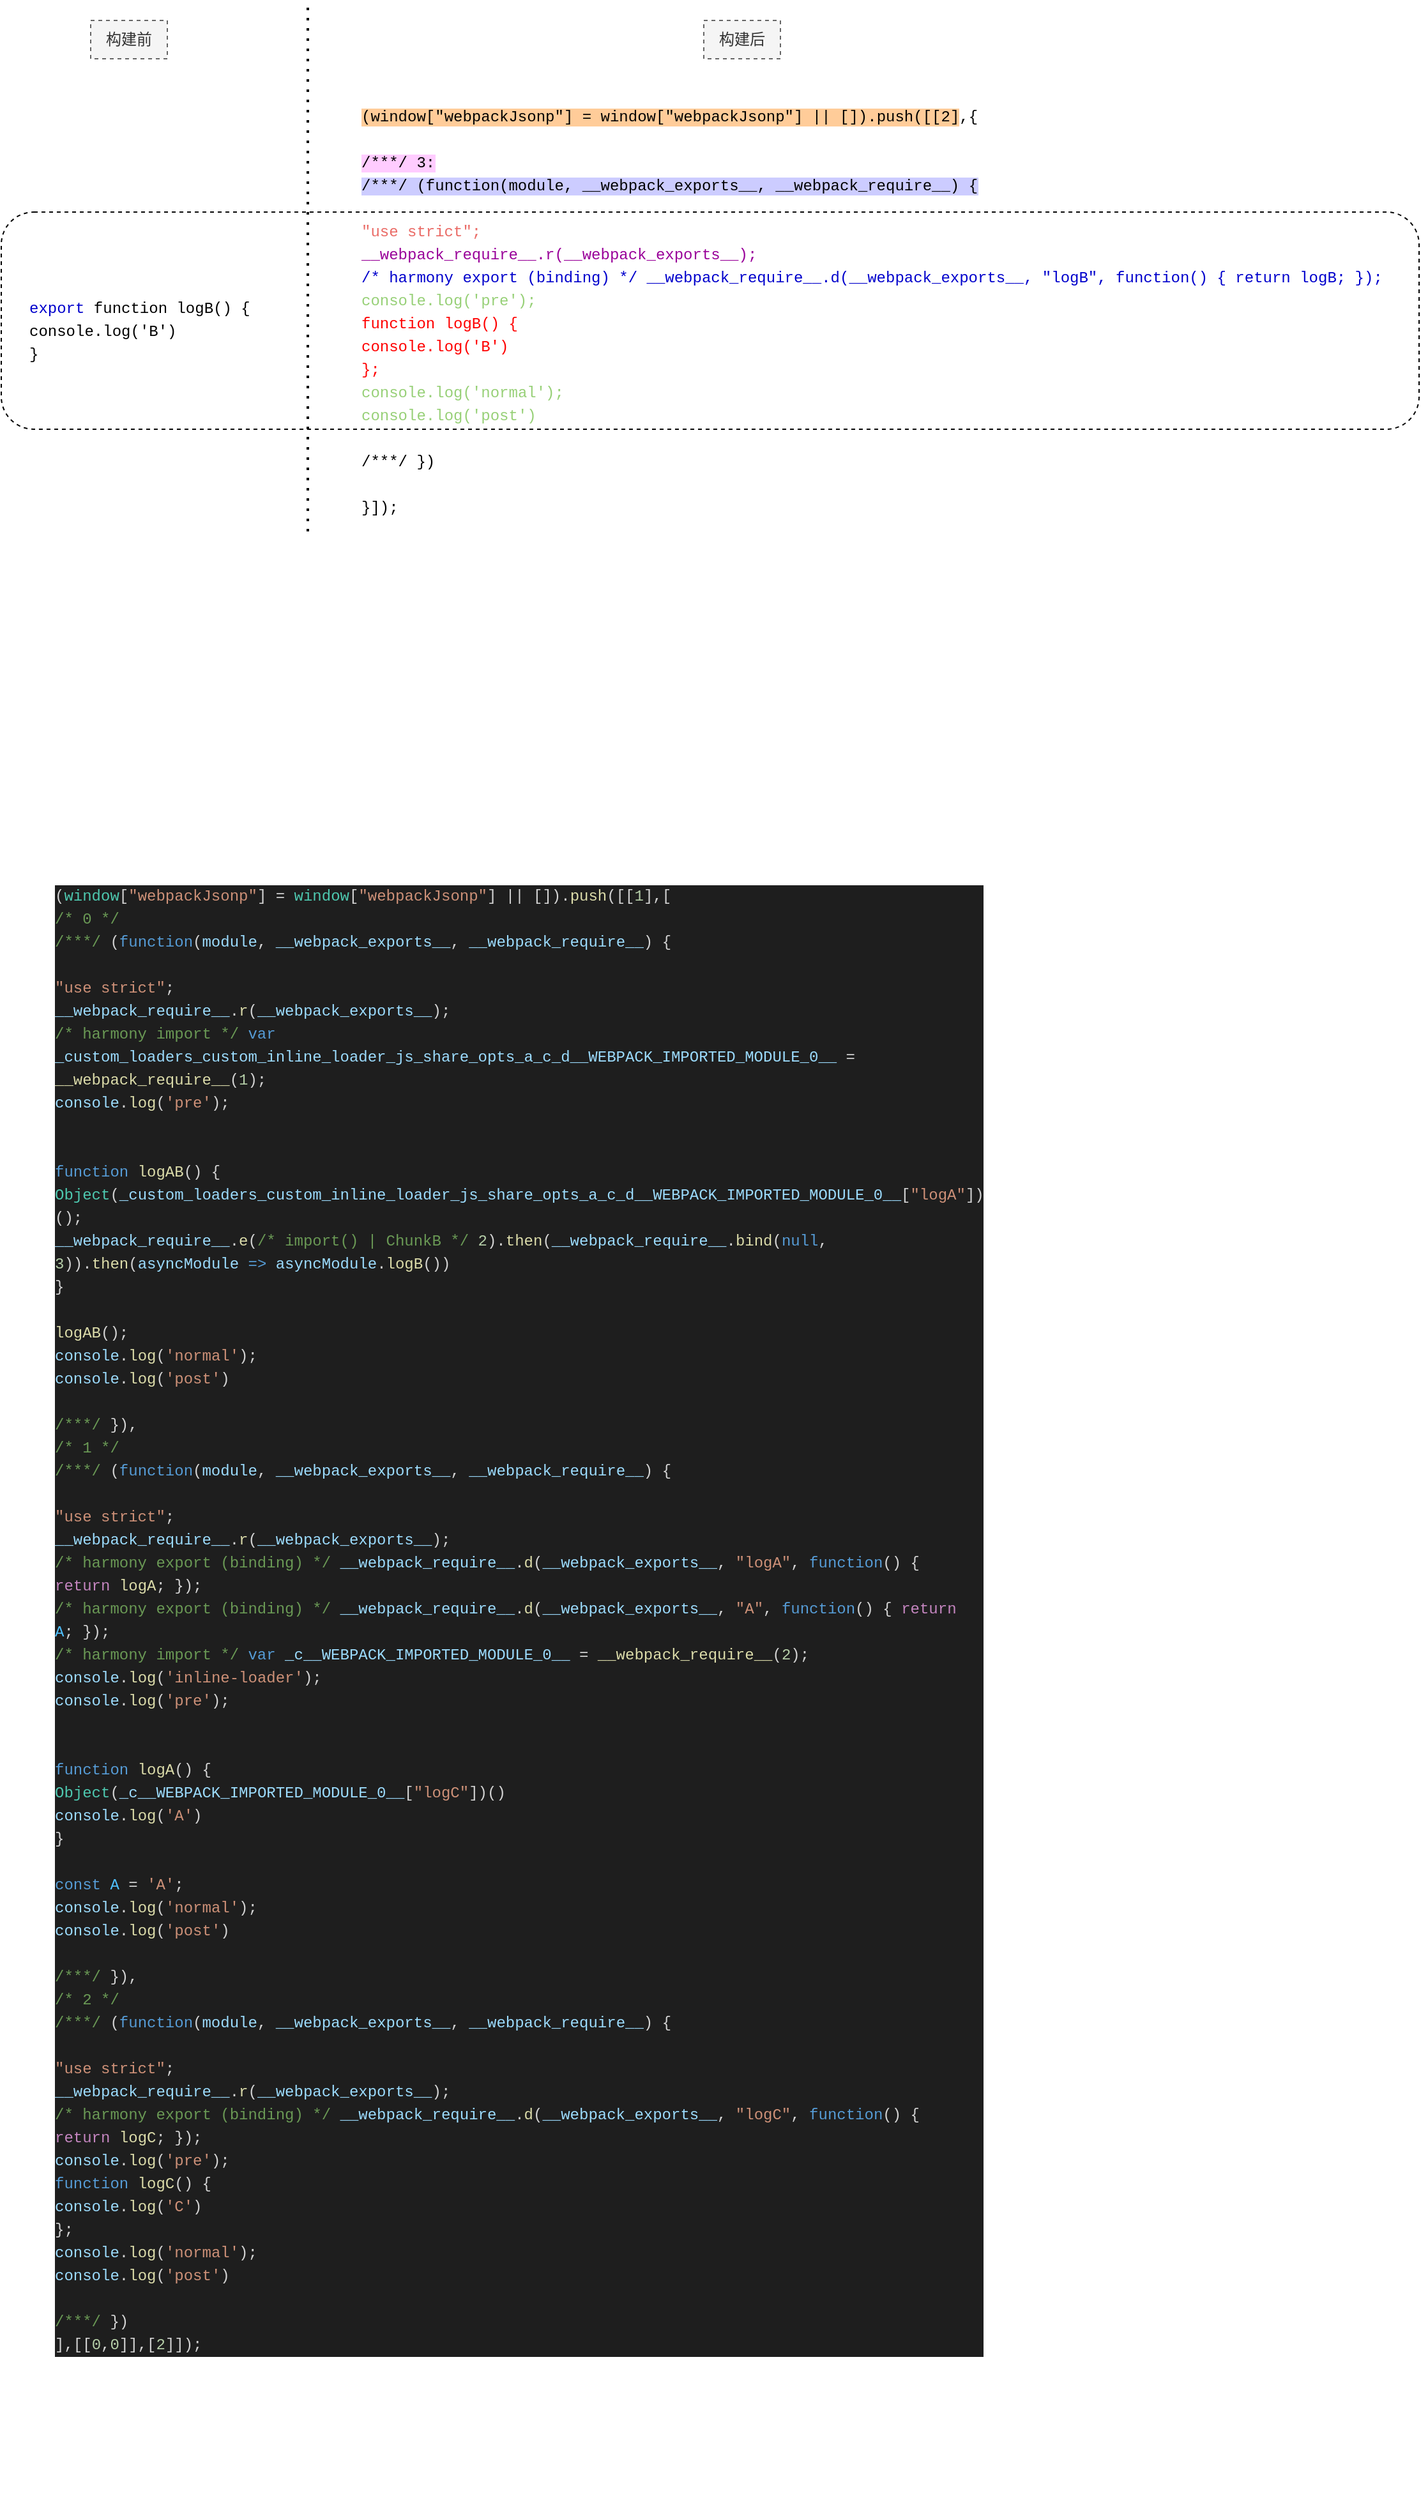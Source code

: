 <mxfile version="20.5.0" type="github">
  <diagram id="Z7U6dNUAeracx1Vo3lDR" name="第 1 页">
    <mxGraphModel dx="2061" dy="794" grid="1" gridSize="10" guides="1" tooltips="1" connect="1" arrows="1" fold="1" page="1" pageScale="1" pageWidth="827" pageHeight="1169" math="0" shadow="0">
      <root>
        <mxCell id="0" />
        <mxCell id="1" parent="0" />
        <mxCell id="Rz7z4DfCYfjOTLMaZP58-3" value="" style="rounded=1;whiteSpace=wrap;html=1;labelBackgroundColor=none;fontColor=default;dashed=1;" vertex="1" parent="1">
          <mxGeometry x="-240" y="260" width="1110" height="170" as="geometry" />
        </mxCell>
        <mxCell id="Rz7z4DfCYfjOTLMaZP58-1" value="&lt;div style=&quot;font-family: Menlo, Monaco, &amp;quot;Courier New&amp;quot;, monospace; font-weight: normal; font-size: 12px; line-height: 18px;&quot;&gt;&lt;div&gt;&lt;span style=&quot;background-color: rgb(255, 204, 153);&quot;&gt;&lt;span style=&quot;&quot;&gt;(&lt;/span&gt;&lt;span style=&quot;&quot;&gt;window&lt;/span&gt;&lt;span style=&quot;&quot;&gt;[&lt;/span&gt;&lt;span style=&quot;&quot;&gt;&quot;webpackJsonp&quot;&lt;/span&gt;&lt;span style=&quot;&quot;&gt;] = &lt;/span&gt;&lt;span style=&quot;&quot;&gt;window&lt;/span&gt;&lt;span style=&quot;&quot;&gt;[&lt;/span&gt;&lt;span style=&quot;&quot;&gt;&quot;webpackJsonp&quot;&lt;/span&gt;&lt;span style=&quot;&quot;&gt;] || []).&lt;/span&gt;&lt;span style=&quot;&quot;&gt;push&lt;/span&gt;&lt;span style=&quot;&quot;&gt;([[&lt;/span&gt;&lt;span style=&quot;&quot;&gt;2&lt;/span&gt;&lt;/span&gt;&lt;span style=&quot;background-color: rgb(255, 204, 153);&quot;&gt;]&lt;/span&gt;,{&lt;/div&gt;&lt;br&gt;&lt;div&gt;&lt;span style=&quot;background-color: rgb(255, 204, 255);&quot;&gt;&lt;span style=&quot;&quot;&gt;/***/&lt;/span&gt;&lt;span style=&quot;&quot;&gt; &lt;/span&gt;&lt;span style=&quot;&quot;&gt;3&lt;/span&gt;&lt;span style=&quot;&quot;&gt;:&lt;/span&gt;&lt;/span&gt;&lt;/div&gt;&lt;div&gt;&lt;span style=&quot;background-color: rgb(204, 204, 255);&quot;&gt;&lt;span style=&quot;&quot;&gt;/***/&lt;/span&gt;&lt;span style=&quot;&quot;&gt; (&lt;/span&gt;&lt;span style=&quot;&quot;&gt;function&lt;/span&gt;&lt;span style=&quot;&quot;&gt;(&lt;/span&gt;&lt;span style=&quot;&quot;&gt;module&lt;/span&gt;&lt;span style=&quot;&quot;&gt;, &lt;/span&gt;&lt;span style=&quot;&quot;&gt;__webpack_exports__&lt;/span&gt;&lt;span style=&quot;&quot;&gt;, &lt;/span&gt;&lt;span style=&quot;&quot;&gt;__webpack_require__&lt;/span&gt;&lt;span style=&quot;&quot;&gt;) {&lt;/span&gt;&lt;/span&gt;&lt;/div&gt;&lt;br&gt;&lt;div&gt;&lt;font color=&quot;#ea6b66&quot;&gt;&quot;use strict&quot;;&lt;/font&gt;&lt;/div&gt;&lt;div&gt;&lt;font color=&quot;#990099&quot;&gt;&lt;span style=&quot;&quot;&gt;__webpack_require__&lt;/span&gt;&lt;span style=&quot;&quot;&gt;.&lt;/span&gt;&lt;span style=&quot;&quot;&gt;r&lt;/span&gt;&lt;span style=&quot;&quot;&gt;(&lt;/span&gt;&lt;span style=&quot;&quot;&gt;__webpack_exports__&lt;/span&gt;&lt;span style=&quot;&quot;&gt;);&lt;/span&gt;&lt;/font&gt;&lt;/div&gt;&lt;div&gt;&lt;font color=&quot;#0000cc&quot;&gt;&lt;span style=&quot;&quot;&gt;/* harmony export (binding) */&lt;/span&gt;&lt;span style=&quot;&quot;&gt; &lt;/span&gt;&lt;span style=&quot;&quot;&gt;__webpack_require__&lt;/span&gt;&lt;span style=&quot;&quot;&gt;.&lt;/span&gt;&lt;span style=&quot;&quot;&gt;d&lt;/span&gt;&lt;span style=&quot;&quot;&gt;(&lt;/span&gt;&lt;span style=&quot;&quot;&gt;__webpack_exports__&lt;/span&gt;&lt;span style=&quot;&quot;&gt;, &lt;/span&gt;&lt;span style=&quot;&quot;&gt;&quot;logB&quot;&lt;/span&gt;&lt;span style=&quot;&quot;&gt;, &lt;/span&gt;&lt;span style=&quot;&quot;&gt;function&lt;/span&gt;&lt;span style=&quot;&quot;&gt;() { &lt;/span&gt;&lt;span style=&quot;&quot;&gt;return&lt;/span&gt;&lt;span style=&quot;&quot;&gt; &lt;/span&gt;&lt;span style=&quot;&quot;&gt;logB&lt;/span&gt;&lt;span style=&quot;&quot;&gt;; });&lt;/span&gt;&lt;/font&gt;&lt;/div&gt;&lt;div&gt;&lt;font color=&quot;#97d077&quot;&gt;console.log(&#39;pre&#39;);&lt;/font&gt;&lt;/div&gt;&lt;div&gt;&lt;font color=&quot;#ff0000&quot;&gt;&lt;span style=&quot;&quot;&gt;function&lt;/span&gt;&lt;span style=&quot;&quot;&gt; &lt;/span&gt;&lt;span style=&quot;&quot;&gt;logB&lt;/span&gt;&lt;span style=&quot;&quot;&gt;() {&lt;/span&gt;&lt;/font&gt;&lt;/div&gt;&lt;div&gt;&lt;font color=&quot;#ff0000&quot;&gt;&lt;span style=&quot;&quot;&gt;    &lt;/span&gt;&lt;span style=&quot;&quot;&gt;console&lt;/span&gt;&lt;span style=&quot;&quot;&gt;.&lt;/span&gt;&lt;span style=&quot;&quot;&gt;log&lt;/span&gt;&lt;span style=&quot;&quot;&gt;(&lt;/span&gt;&lt;span style=&quot;&quot;&gt;&#39;B&#39;&lt;/span&gt;&lt;span style=&quot;&quot;&gt;)&lt;/span&gt;&lt;/font&gt;&lt;/div&gt;&lt;div&gt;&lt;span style=&quot;&quot;&gt;&lt;font color=&quot;#ff0000&quot;&gt;};&lt;/font&gt;&lt;/span&gt;&lt;/div&gt;&lt;div&gt;&lt;font color=&quot;#97d077&quot;&gt;&lt;span style=&quot;&quot;&gt;console&lt;/span&gt;&lt;span style=&quot;&quot;&gt;.&lt;/span&gt;&lt;span style=&quot;&quot;&gt;log&lt;/span&gt;&lt;span style=&quot;&quot;&gt;(&lt;/span&gt;&lt;span style=&quot;&quot;&gt;&#39;normal&#39;&lt;/span&gt;&lt;span style=&quot;&quot;&gt;);&lt;/span&gt;&lt;/font&gt;&lt;/div&gt;&lt;div&gt;&lt;font color=&quot;#97d077&quot;&gt;&lt;span style=&quot;&quot;&gt;console&lt;/span&gt;&lt;span style=&quot;&quot;&gt;.&lt;/span&gt;&lt;span style=&quot;&quot;&gt;log&lt;/span&gt;&lt;span style=&quot;&quot;&gt;(&lt;/span&gt;&lt;span style=&quot;&quot;&gt;&#39;post&#39;&lt;/span&gt;&lt;span style=&quot;&quot;&gt;)&lt;/span&gt;&lt;/font&gt;&lt;/div&gt;&lt;br&gt;&lt;div&gt;&lt;span style=&quot;&quot;&gt;/***/&lt;/span&gt;&lt;span style=&quot;&quot;&gt; })&lt;/span&gt;&lt;/div&gt;&lt;br&gt;&lt;div&gt;&lt;span style=&quot;&quot;&gt;}]);&lt;/span&gt;&lt;/div&gt;&lt;/div&gt;" style="text;whiteSpace=wrap;html=1;labelBackgroundColor=none;fontColor=default;" vertex="1" parent="1">
          <mxGeometry x="40" y="170" width="830" height="340" as="geometry" />
        </mxCell>
        <mxCell id="Rz7z4DfCYfjOTLMaZP58-2" value="&lt;div style=&quot;font-family: Menlo, Monaco, &amp;quot;Courier New&amp;quot;, monospace; font-weight: normal; font-size: 12px; line-height: 18px;&quot;&gt;&lt;div&gt;&lt;span style=&quot;&quot;&gt;&lt;font color=&quot;#0000cc&quot;&gt;export&lt;/font&gt;&lt;/span&gt;&lt;span style=&quot;&quot;&gt; &lt;/span&gt;&lt;span style=&quot;&quot;&gt;function&lt;/span&gt;&lt;span style=&quot;&quot;&gt; &lt;/span&gt;&lt;span style=&quot;&quot;&gt;logB&lt;/span&gt;&lt;span style=&quot;&quot;&gt;() {&lt;/span&gt;&lt;/div&gt;&lt;div&gt;&lt;span style=&quot;&quot;&gt;    &lt;/span&gt;&lt;span style=&quot;&quot;&gt;console&lt;/span&gt;&lt;span style=&quot;&quot;&gt;.&lt;/span&gt;&lt;span style=&quot;&quot;&gt;log&lt;/span&gt;&lt;span style=&quot;&quot;&gt;(&lt;/span&gt;&lt;span style=&quot;&quot;&gt;&#39;B&#39;&lt;/span&gt;&lt;span style=&quot;&quot;&gt;)&lt;/span&gt;&lt;/div&gt;&lt;div&gt;&lt;span style=&quot;&quot;&gt;}&lt;/span&gt;&lt;/div&gt;&lt;/div&gt;" style="text;whiteSpace=wrap;html=1;fontColor=default;labelBackgroundColor=none;" vertex="1" parent="1">
          <mxGeometry x="-220" y="320" width="220" height="70" as="geometry" />
        </mxCell>
        <mxCell id="Rz7z4DfCYfjOTLMaZP58-4" value="" style="endArrow=none;dashed=1;html=1;dashPattern=1 3;strokeWidth=2;rounded=0;fontColor=#0000CC;" edge="1" parent="1">
          <mxGeometry width="50" height="50" relative="1" as="geometry">
            <mxPoint y="510" as="sourcePoint" />
            <mxPoint y="95" as="targetPoint" />
          </mxGeometry>
        </mxCell>
        <mxCell id="Rz7z4DfCYfjOTLMaZP58-5" value="构建前" style="text;html=1;strokeColor=#666666;fillColor=#f5f5f5;align=center;verticalAlign=middle;whiteSpace=wrap;rounded=0;dashed=1;labelBackgroundColor=none;fontColor=#333333;" vertex="1" parent="1">
          <mxGeometry x="-170" y="110" width="60" height="30" as="geometry" />
        </mxCell>
        <mxCell id="Rz7z4DfCYfjOTLMaZP58-6" value="构建后" style="text;html=1;strokeColor=#666666;fillColor=#f5f5f5;align=center;verticalAlign=middle;whiteSpace=wrap;rounded=0;dashed=1;labelBackgroundColor=none;fontColor=#333333;" vertex="1" parent="1">
          <mxGeometry x="310" y="110" width="60" height="30" as="geometry" />
        </mxCell>
        <mxCell id="Rz7z4DfCYfjOTLMaZP58-7" value="&lt;meta charset=&quot;utf-8&quot;&gt;&lt;div style=&quot;color: rgb(212, 212, 212); background-color: rgb(30, 30, 30); font-family: Menlo, Monaco, &amp;quot;Courier New&amp;quot;, monospace; font-weight: normal; font-size: 12px; line-height: 18px;&quot;&gt;&lt;div&gt;&lt;span style=&quot;color: #d4d4d4;&quot;&gt;(&lt;/span&gt;&lt;span style=&quot;color: #4ec9b0;&quot;&gt;window&lt;/span&gt;&lt;span style=&quot;color: #d4d4d4;&quot;&gt;[&lt;/span&gt;&lt;span style=&quot;color: #ce9178;&quot;&gt;&quot;webpackJsonp&quot;&lt;/span&gt;&lt;span style=&quot;color: #d4d4d4;&quot;&gt;] = &lt;/span&gt;&lt;span style=&quot;color: #4ec9b0;&quot;&gt;window&lt;/span&gt;&lt;span style=&quot;color: #d4d4d4;&quot;&gt;[&lt;/span&gt;&lt;span style=&quot;color: #ce9178;&quot;&gt;&quot;webpackJsonp&quot;&lt;/span&gt;&lt;span style=&quot;color: #d4d4d4;&quot;&gt;] || []).&lt;/span&gt;&lt;span style=&quot;color: #dcdcaa;&quot;&gt;push&lt;/span&gt;&lt;span style=&quot;color: #d4d4d4;&quot;&gt;([[&lt;/span&gt;&lt;span style=&quot;color: #b5cea8;&quot;&gt;1&lt;/span&gt;&lt;span style=&quot;color: #d4d4d4;&quot;&gt;],[&lt;/span&gt;&lt;/div&gt;&lt;div&gt;&lt;span style=&quot;color: #6a9955;&quot;&gt;/* 0 */&lt;/span&gt;&lt;/div&gt;&lt;div&gt;&lt;span style=&quot;color: #6a9955;&quot;&gt;/***/&lt;/span&gt;&lt;span style=&quot;color: #d4d4d4;&quot;&gt; (&lt;/span&gt;&lt;span style=&quot;color: #569cd6;&quot;&gt;function&lt;/span&gt;&lt;span style=&quot;color: #d4d4d4;&quot;&gt;(&lt;/span&gt;&lt;span style=&quot;color: #9cdcfe;&quot;&gt;module&lt;/span&gt;&lt;span style=&quot;color: #d4d4d4;&quot;&gt;, &lt;/span&gt;&lt;span style=&quot;color: #9cdcfe;&quot;&gt;__webpack_exports__&lt;/span&gt;&lt;span style=&quot;color: #d4d4d4;&quot;&gt;, &lt;/span&gt;&lt;span style=&quot;color: #9cdcfe;&quot;&gt;__webpack_require__&lt;/span&gt;&lt;span style=&quot;color: #d4d4d4;&quot;&gt;) {&lt;/span&gt;&lt;/div&gt;&lt;br&gt;&lt;div&gt;&lt;span style=&quot;color: #ce9178;&quot;&gt;&quot;use strict&quot;&lt;/span&gt;&lt;span style=&quot;color: #d4d4d4;&quot;&gt;;&lt;/span&gt;&lt;/div&gt;&lt;div&gt;&lt;span style=&quot;color: #9cdcfe;&quot;&gt;__webpack_require__&lt;/span&gt;&lt;span style=&quot;color: #d4d4d4;&quot;&gt;.&lt;/span&gt;&lt;span style=&quot;color: #dcdcaa;&quot;&gt;r&lt;/span&gt;&lt;span style=&quot;color: #d4d4d4;&quot;&gt;(&lt;/span&gt;&lt;span style=&quot;color: #9cdcfe;&quot;&gt;__webpack_exports__&lt;/span&gt;&lt;span style=&quot;color: #d4d4d4;&quot;&gt;);&lt;/span&gt;&lt;/div&gt;&lt;div&gt;&lt;span style=&quot;color: #6a9955;&quot;&gt;/* harmony import */&lt;/span&gt;&lt;span style=&quot;color: #d4d4d4;&quot;&gt; &lt;/span&gt;&lt;span style=&quot;color: #569cd6;&quot;&gt;var&lt;/span&gt;&lt;span style=&quot;color: #d4d4d4;&quot;&gt; &lt;/span&gt;&lt;span style=&quot;color: #9cdcfe;&quot;&gt;_custom_loaders_custom_inline_loader_js_share_opts_a_c_d__WEBPACK_IMPORTED_MODULE_0__&lt;/span&gt;&lt;span style=&quot;color: #d4d4d4;&quot;&gt; = &lt;/span&gt;&lt;span style=&quot;color: #dcdcaa;&quot;&gt;__webpack_require__&lt;/span&gt;&lt;span style=&quot;color: #d4d4d4;&quot;&gt;(&lt;/span&gt;&lt;span style=&quot;color: #b5cea8;&quot;&gt;1&lt;/span&gt;&lt;span style=&quot;color: #d4d4d4;&quot;&gt;);&lt;/span&gt;&lt;/div&gt;&lt;div&gt;&lt;span style=&quot;color: #9cdcfe;&quot;&gt;console&lt;/span&gt;&lt;span style=&quot;color: #d4d4d4;&quot;&gt;.&lt;/span&gt;&lt;span style=&quot;color: #dcdcaa;&quot;&gt;log&lt;/span&gt;&lt;span style=&quot;color: #d4d4d4;&quot;&gt;(&lt;/span&gt;&lt;span style=&quot;color: #ce9178;&quot;&gt;&#39;pre&#39;&lt;/span&gt;&lt;span style=&quot;color: #d4d4d4;&quot;&gt;);&lt;/span&gt;&lt;/div&gt;&lt;br&gt;&lt;br&gt;&lt;div&gt;&lt;span style=&quot;color: #569cd6;&quot;&gt;function&lt;/span&gt;&lt;span style=&quot;color: #d4d4d4;&quot;&gt; &lt;/span&gt;&lt;span style=&quot;color: #dcdcaa;&quot;&gt;logAB&lt;/span&gt;&lt;span style=&quot;color: #d4d4d4;&quot;&gt;() {&lt;/span&gt;&lt;/div&gt;&lt;div&gt;&lt;span style=&quot;color: #d4d4d4;&quot;&gt;    &lt;/span&gt;&lt;span style=&quot;color: #4ec9b0;&quot;&gt;Object&lt;/span&gt;&lt;span style=&quot;color: #d4d4d4;&quot;&gt;(&lt;/span&gt;&lt;span style=&quot;color: #9cdcfe;&quot;&gt;_custom_loaders_custom_inline_loader_js_share_opts_a_c_d__WEBPACK_IMPORTED_MODULE_0__&lt;/span&gt;&lt;span style=&quot;color: #d4d4d4;&quot;&gt;[&lt;/span&gt;&lt;span style=&quot;color: #ce9178;&quot;&gt;&quot;logA&quot;&lt;/span&gt;&lt;span style=&quot;color: #d4d4d4;&quot;&gt;])(); &lt;/span&gt;&lt;/div&gt;&lt;div&gt;&lt;span style=&quot;color: #d4d4d4;&quot;&gt;    &lt;/span&gt;&lt;span style=&quot;color: #9cdcfe;&quot;&gt;__webpack_require__&lt;/span&gt;&lt;span style=&quot;color: #d4d4d4;&quot;&gt;.&lt;/span&gt;&lt;span style=&quot;color: #dcdcaa;&quot;&gt;e&lt;/span&gt;&lt;span style=&quot;color: #d4d4d4;&quot;&gt;(&lt;/span&gt;&lt;span style=&quot;color: #6a9955;&quot;&gt;/* import() | ChunkB */&lt;/span&gt;&lt;span style=&quot;color: #d4d4d4;&quot;&gt; &lt;/span&gt;&lt;span style=&quot;color: #b5cea8;&quot;&gt;2&lt;/span&gt;&lt;span style=&quot;color: #d4d4d4;&quot;&gt;).&lt;/span&gt;&lt;span style=&quot;color: #dcdcaa;&quot;&gt;then&lt;/span&gt;&lt;span style=&quot;color: #d4d4d4;&quot;&gt;(&lt;/span&gt;&lt;span style=&quot;color: #9cdcfe;&quot;&gt;__webpack_require__&lt;/span&gt;&lt;span style=&quot;color: #d4d4d4;&quot;&gt;.&lt;/span&gt;&lt;span style=&quot;color: #dcdcaa;&quot;&gt;bind&lt;/span&gt;&lt;span style=&quot;color: #d4d4d4;&quot;&gt;(&lt;/span&gt;&lt;span style=&quot;color: #569cd6;&quot;&gt;null&lt;/span&gt;&lt;span style=&quot;color: #d4d4d4;&quot;&gt;, &lt;/span&gt;&lt;span style=&quot;color: #b5cea8;&quot;&gt;3&lt;/span&gt;&lt;span style=&quot;color: #d4d4d4;&quot;&gt;)).&lt;/span&gt;&lt;span style=&quot;color: #dcdcaa;&quot;&gt;then&lt;/span&gt;&lt;span style=&quot;color: #d4d4d4;&quot;&gt;(&lt;/span&gt;&lt;span style=&quot;color: #9cdcfe;&quot;&gt;asyncModule&lt;/span&gt;&lt;span style=&quot;color: #d4d4d4;&quot;&gt; &lt;/span&gt;&lt;span style=&quot;color: #569cd6;&quot;&gt;=&amp;gt;&lt;/span&gt;&lt;span style=&quot;color: #d4d4d4;&quot;&gt; &lt;/span&gt;&lt;span style=&quot;color: #9cdcfe;&quot;&gt;asyncModule&lt;/span&gt;&lt;span style=&quot;color: #d4d4d4;&quot;&gt;.&lt;/span&gt;&lt;span style=&quot;color: #dcdcaa;&quot;&gt;logB&lt;/span&gt;&lt;span style=&quot;color: #d4d4d4;&quot;&gt;())&lt;/span&gt;&lt;/div&gt;&lt;div&gt;&lt;span style=&quot;color: #d4d4d4;&quot;&gt;}&lt;/span&gt;&lt;/div&gt;&lt;br&gt;&lt;div&gt;&lt;span style=&quot;color: #dcdcaa;&quot;&gt;logAB&lt;/span&gt;&lt;span style=&quot;color: #d4d4d4;&quot;&gt;();&lt;/span&gt;&lt;/div&gt;&lt;div&gt;&lt;span style=&quot;color: #9cdcfe;&quot;&gt;console&lt;/span&gt;&lt;span style=&quot;color: #d4d4d4;&quot;&gt;.&lt;/span&gt;&lt;span style=&quot;color: #dcdcaa;&quot;&gt;log&lt;/span&gt;&lt;span style=&quot;color: #d4d4d4;&quot;&gt;(&lt;/span&gt;&lt;span style=&quot;color: #ce9178;&quot;&gt;&#39;normal&#39;&lt;/span&gt;&lt;span style=&quot;color: #d4d4d4;&quot;&gt;);&lt;/span&gt;&lt;/div&gt;&lt;div&gt;&lt;span style=&quot;color: #9cdcfe;&quot;&gt;console&lt;/span&gt;&lt;span style=&quot;color: #d4d4d4;&quot;&gt;.&lt;/span&gt;&lt;span style=&quot;color: #dcdcaa;&quot;&gt;log&lt;/span&gt;&lt;span style=&quot;color: #d4d4d4;&quot;&gt;(&lt;/span&gt;&lt;span style=&quot;color: #ce9178;&quot;&gt;&#39;post&#39;&lt;/span&gt;&lt;span style=&quot;color: #d4d4d4;&quot;&gt;)&lt;/span&gt;&lt;/div&gt;&lt;br&gt;&lt;div&gt;&lt;span style=&quot;color: #6a9955;&quot;&gt;/***/&lt;/span&gt;&lt;span style=&quot;color: #d4d4d4;&quot;&gt; }),&lt;/span&gt;&lt;/div&gt;&lt;div&gt;&lt;span style=&quot;color: #6a9955;&quot;&gt;/* 1 */&lt;/span&gt;&lt;/div&gt;&lt;div&gt;&lt;span style=&quot;color: #6a9955;&quot;&gt;/***/&lt;/span&gt;&lt;span style=&quot;color: #d4d4d4;&quot;&gt; (&lt;/span&gt;&lt;span style=&quot;color: #569cd6;&quot;&gt;function&lt;/span&gt;&lt;span style=&quot;color: #d4d4d4;&quot;&gt;(&lt;/span&gt;&lt;span style=&quot;color: #9cdcfe;&quot;&gt;module&lt;/span&gt;&lt;span style=&quot;color: #d4d4d4;&quot;&gt;, &lt;/span&gt;&lt;span style=&quot;color: #9cdcfe;&quot;&gt;__webpack_exports__&lt;/span&gt;&lt;span style=&quot;color: #d4d4d4;&quot;&gt;, &lt;/span&gt;&lt;span style=&quot;color: #9cdcfe;&quot;&gt;__webpack_require__&lt;/span&gt;&lt;span style=&quot;color: #d4d4d4;&quot;&gt;) {&lt;/span&gt;&lt;/div&gt;&lt;br&gt;&lt;div&gt;&lt;span style=&quot;color: #ce9178;&quot;&gt;&quot;use strict&quot;&lt;/span&gt;&lt;span style=&quot;color: #d4d4d4;&quot;&gt;;&lt;/span&gt;&lt;/div&gt;&lt;div&gt;&lt;span style=&quot;color: #9cdcfe;&quot;&gt;__webpack_require__&lt;/span&gt;&lt;span style=&quot;color: #d4d4d4;&quot;&gt;.&lt;/span&gt;&lt;span style=&quot;color: #dcdcaa;&quot;&gt;r&lt;/span&gt;&lt;span style=&quot;color: #d4d4d4;&quot;&gt;(&lt;/span&gt;&lt;span style=&quot;color: #9cdcfe;&quot;&gt;__webpack_exports__&lt;/span&gt;&lt;span style=&quot;color: #d4d4d4;&quot;&gt;);&lt;/span&gt;&lt;/div&gt;&lt;div&gt;&lt;span style=&quot;color: #6a9955;&quot;&gt;/* harmony export (binding) */&lt;/span&gt;&lt;span style=&quot;color: #d4d4d4;&quot;&gt; &lt;/span&gt;&lt;span style=&quot;color: #9cdcfe;&quot;&gt;__webpack_require__&lt;/span&gt;&lt;span style=&quot;color: #d4d4d4;&quot;&gt;.&lt;/span&gt;&lt;span style=&quot;color: #dcdcaa;&quot;&gt;d&lt;/span&gt;&lt;span style=&quot;color: #d4d4d4;&quot;&gt;(&lt;/span&gt;&lt;span style=&quot;color: #9cdcfe;&quot;&gt;__webpack_exports__&lt;/span&gt;&lt;span style=&quot;color: #d4d4d4;&quot;&gt;, &lt;/span&gt;&lt;span style=&quot;color: #ce9178;&quot;&gt;&quot;logA&quot;&lt;/span&gt;&lt;span style=&quot;color: #d4d4d4;&quot;&gt;, &lt;/span&gt;&lt;span style=&quot;color: #569cd6;&quot;&gt;function&lt;/span&gt;&lt;span style=&quot;color: #d4d4d4;&quot;&gt;() { &lt;/span&gt;&lt;span style=&quot;color: #c586c0;&quot;&gt;return&lt;/span&gt;&lt;span style=&quot;color: #d4d4d4;&quot;&gt; &lt;/span&gt;&lt;span style=&quot;color: #dcdcaa;&quot;&gt;logA&lt;/span&gt;&lt;span style=&quot;color: #d4d4d4;&quot;&gt;; });&lt;/span&gt;&lt;/div&gt;&lt;div&gt;&lt;span style=&quot;color: #6a9955;&quot;&gt;/* harmony export (binding) */&lt;/span&gt;&lt;span style=&quot;color: #d4d4d4;&quot;&gt; &lt;/span&gt;&lt;span style=&quot;color: #9cdcfe;&quot;&gt;__webpack_require__&lt;/span&gt;&lt;span style=&quot;color: #d4d4d4;&quot;&gt;.&lt;/span&gt;&lt;span style=&quot;color: #dcdcaa;&quot;&gt;d&lt;/span&gt;&lt;span style=&quot;color: #d4d4d4;&quot;&gt;(&lt;/span&gt;&lt;span style=&quot;color: #9cdcfe;&quot;&gt;__webpack_exports__&lt;/span&gt;&lt;span style=&quot;color: #d4d4d4;&quot;&gt;, &lt;/span&gt;&lt;span style=&quot;color: #ce9178;&quot;&gt;&quot;A&quot;&lt;/span&gt;&lt;span style=&quot;color: #d4d4d4;&quot;&gt;, &lt;/span&gt;&lt;span style=&quot;color: #569cd6;&quot;&gt;function&lt;/span&gt;&lt;span style=&quot;color: #d4d4d4;&quot;&gt;() { &lt;/span&gt;&lt;span style=&quot;color: #c586c0;&quot;&gt;return&lt;/span&gt;&lt;span style=&quot;color: #d4d4d4;&quot;&gt; &lt;/span&gt;&lt;span style=&quot;color: #4fc1ff;&quot;&gt;A&lt;/span&gt;&lt;span style=&quot;color: #d4d4d4;&quot;&gt;; });&lt;/span&gt;&lt;/div&gt;&lt;div&gt;&lt;span style=&quot;color: #6a9955;&quot;&gt;/* harmony import */&lt;/span&gt;&lt;span style=&quot;color: #d4d4d4;&quot;&gt; &lt;/span&gt;&lt;span style=&quot;color: #569cd6;&quot;&gt;var&lt;/span&gt;&lt;span style=&quot;color: #d4d4d4;&quot;&gt; &lt;/span&gt;&lt;span style=&quot;color: #9cdcfe;&quot;&gt;_c__WEBPACK_IMPORTED_MODULE_0__&lt;/span&gt;&lt;span style=&quot;color: #d4d4d4;&quot;&gt; = &lt;/span&gt;&lt;span style=&quot;color: #dcdcaa;&quot;&gt;__webpack_require__&lt;/span&gt;&lt;span style=&quot;color: #d4d4d4;&quot;&gt;(&lt;/span&gt;&lt;span style=&quot;color: #b5cea8;&quot;&gt;2&lt;/span&gt;&lt;span style=&quot;color: #d4d4d4;&quot;&gt;);&lt;/span&gt;&lt;/div&gt;&lt;div&gt;&lt;span style=&quot;color: #9cdcfe;&quot;&gt;console&lt;/span&gt;&lt;span style=&quot;color: #d4d4d4;&quot;&gt;.&lt;/span&gt;&lt;span style=&quot;color: #dcdcaa;&quot;&gt;log&lt;/span&gt;&lt;span style=&quot;color: #d4d4d4;&quot;&gt;(&lt;/span&gt;&lt;span style=&quot;color: #ce9178;&quot;&gt;&#39;inline-loader&#39;&lt;/span&gt;&lt;span style=&quot;color: #d4d4d4;&quot;&gt;);&lt;/span&gt;&lt;/div&gt;&lt;div&gt;&lt;span style=&quot;color: #9cdcfe;&quot;&gt;console&lt;/span&gt;&lt;span style=&quot;color: #d4d4d4;&quot;&gt;.&lt;/span&gt;&lt;span style=&quot;color: #dcdcaa;&quot;&gt;log&lt;/span&gt;&lt;span style=&quot;color: #d4d4d4;&quot;&gt;(&lt;/span&gt;&lt;span style=&quot;color: #ce9178;&quot;&gt;&#39;pre&#39;&lt;/span&gt;&lt;span style=&quot;color: #d4d4d4;&quot;&gt;);&lt;/span&gt;&lt;/div&gt;&lt;br&gt;&lt;br&gt;&lt;div&gt;&lt;span style=&quot;color: #569cd6;&quot;&gt;function&lt;/span&gt;&lt;span style=&quot;color: #d4d4d4;&quot;&gt; &lt;/span&gt;&lt;span style=&quot;color: #dcdcaa;&quot;&gt;logA&lt;/span&gt;&lt;span style=&quot;color: #d4d4d4;&quot;&gt;() {&lt;/span&gt;&lt;/div&gt;&lt;div&gt;&lt;span style=&quot;color: #d4d4d4;&quot;&gt;    &lt;/span&gt;&lt;span style=&quot;color: #4ec9b0;&quot;&gt;Object&lt;/span&gt;&lt;span style=&quot;color: #d4d4d4;&quot;&gt;(&lt;/span&gt;&lt;span style=&quot;color: #9cdcfe;&quot;&gt;_c__WEBPACK_IMPORTED_MODULE_0__&lt;/span&gt;&lt;span style=&quot;color: #d4d4d4;&quot;&gt;[&lt;/span&gt;&lt;span style=&quot;color: #ce9178;&quot;&gt;&quot;logC&quot;&lt;/span&gt;&lt;span style=&quot;color: #d4d4d4;&quot;&gt;])()&lt;/span&gt;&lt;/div&gt;&lt;div&gt;&lt;span style=&quot;color: #d4d4d4;&quot;&gt;    &lt;/span&gt;&lt;span style=&quot;color: #9cdcfe;&quot;&gt;console&lt;/span&gt;&lt;span style=&quot;color: #d4d4d4;&quot;&gt;.&lt;/span&gt;&lt;span style=&quot;color: #dcdcaa;&quot;&gt;log&lt;/span&gt;&lt;span style=&quot;color: #d4d4d4;&quot;&gt;(&lt;/span&gt;&lt;span style=&quot;color: #ce9178;&quot;&gt;&#39;A&#39;&lt;/span&gt;&lt;span style=&quot;color: #d4d4d4;&quot;&gt;)&lt;/span&gt;&lt;/div&gt;&lt;div&gt;&lt;span style=&quot;color: #d4d4d4;&quot;&gt;}&lt;/span&gt;&lt;/div&gt;&lt;br&gt;&lt;div&gt;&lt;span style=&quot;color: #569cd6;&quot;&gt;const&lt;/span&gt;&lt;span style=&quot;color: #d4d4d4;&quot;&gt; &lt;/span&gt;&lt;span style=&quot;color: #4fc1ff;&quot;&gt;A&lt;/span&gt;&lt;span style=&quot;color: #d4d4d4;&quot;&gt; = &lt;/span&gt;&lt;span style=&quot;color: #ce9178;&quot;&gt;&#39;A&#39;&lt;/span&gt;&lt;span style=&quot;color: #d4d4d4;&quot;&gt;;&lt;/span&gt;&lt;/div&gt;&lt;div&gt;&lt;span style=&quot;color: #9cdcfe;&quot;&gt;console&lt;/span&gt;&lt;span style=&quot;color: #d4d4d4;&quot;&gt;.&lt;/span&gt;&lt;span style=&quot;color: #dcdcaa;&quot;&gt;log&lt;/span&gt;&lt;span style=&quot;color: #d4d4d4;&quot;&gt;(&lt;/span&gt;&lt;span style=&quot;color: #ce9178;&quot;&gt;&#39;normal&#39;&lt;/span&gt;&lt;span style=&quot;color: #d4d4d4;&quot;&gt;);&lt;/span&gt;&lt;/div&gt;&lt;div&gt;&lt;span style=&quot;color: #9cdcfe;&quot;&gt;console&lt;/span&gt;&lt;span style=&quot;color: #d4d4d4;&quot;&gt;.&lt;/span&gt;&lt;span style=&quot;color: #dcdcaa;&quot;&gt;log&lt;/span&gt;&lt;span style=&quot;color: #d4d4d4;&quot;&gt;(&lt;/span&gt;&lt;span style=&quot;color: #ce9178;&quot;&gt;&#39;post&#39;&lt;/span&gt;&lt;span style=&quot;color: #d4d4d4;&quot;&gt;)&lt;/span&gt;&lt;/div&gt;&lt;br&gt;&lt;div&gt;&lt;span style=&quot;color: #6a9955;&quot;&gt;/***/&lt;/span&gt;&lt;span style=&quot;color: #d4d4d4;&quot;&gt; }),&lt;/span&gt;&lt;/div&gt;&lt;div&gt;&lt;span style=&quot;color: #6a9955;&quot;&gt;/* 2 */&lt;/span&gt;&lt;/div&gt;&lt;div&gt;&lt;span style=&quot;color: #6a9955;&quot;&gt;/***/&lt;/span&gt;&lt;span style=&quot;color: #d4d4d4;&quot;&gt; (&lt;/span&gt;&lt;span style=&quot;color: #569cd6;&quot;&gt;function&lt;/span&gt;&lt;span style=&quot;color: #d4d4d4;&quot;&gt;(&lt;/span&gt;&lt;span style=&quot;color: #9cdcfe;&quot;&gt;module&lt;/span&gt;&lt;span style=&quot;color: #d4d4d4;&quot;&gt;, &lt;/span&gt;&lt;span style=&quot;color: #9cdcfe;&quot;&gt;__webpack_exports__&lt;/span&gt;&lt;span style=&quot;color: #d4d4d4;&quot;&gt;, &lt;/span&gt;&lt;span style=&quot;color: #9cdcfe;&quot;&gt;__webpack_require__&lt;/span&gt;&lt;span style=&quot;color: #d4d4d4;&quot;&gt;) {&lt;/span&gt;&lt;/div&gt;&lt;br&gt;&lt;div&gt;&lt;span style=&quot;color: #ce9178;&quot;&gt;&quot;use strict&quot;&lt;/span&gt;&lt;span style=&quot;color: #d4d4d4;&quot;&gt;;&lt;/span&gt;&lt;/div&gt;&lt;div&gt;&lt;span style=&quot;color: #9cdcfe;&quot;&gt;__webpack_require__&lt;/span&gt;&lt;span style=&quot;color: #d4d4d4;&quot;&gt;.&lt;/span&gt;&lt;span style=&quot;color: #dcdcaa;&quot;&gt;r&lt;/span&gt;&lt;span style=&quot;color: #d4d4d4;&quot;&gt;(&lt;/span&gt;&lt;span style=&quot;color: #9cdcfe;&quot;&gt;__webpack_exports__&lt;/span&gt;&lt;span style=&quot;color: #d4d4d4;&quot;&gt;);&lt;/span&gt;&lt;/div&gt;&lt;div&gt;&lt;span style=&quot;color: #6a9955;&quot;&gt;/* harmony export (binding) */&lt;/span&gt;&lt;span style=&quot;color: #d4d4d4;&quot;&gt; &lt;/span&gt;&lt;span style=&quot;color: #9cdcfe;&quot;&gt;__webpack_require__&lt;/span&gt;&lt;span style=&quot;color: #d4d4d4;&quot;&gt;.&lt;/span&gt;&lt;span style=&quot;color: #dcdcaa;&quot;&gt;d&lt;/span&gt;&lt;span style=&quot;color: #d4d4d4;&quot;&gt;(&lt;/span&gt;&lt;span style=&quot;color: #9cdcfe;&quot;&gt;__webpack_exports__&lt;/span&gt;&lt;span style=&quot;color: #d4d4d4;&quot;&gt;, &lt;/span&gt;&lt;span style=&quot;color: #ce9178;&quot;&gt;&quot;logC&quot;&lt;/span&gt;&lt;span style=&quot;color: #d4d4d4;&quot;&gt;, &lt;/span&gt;&lt;span style=&quot;color: #569cd6;&quot;&gt;function&lt;/span&gt;&lt;span style=&quot;color: #d4d4d4;&quot;&gt;() { &lt;/span&gt;&lt;span style=&quot;color: #c586c0;&quot;&gt;return&lt;/span&gt;&lt;span style=&quot;color: #d4d4d4;&quot;&gt; &lt;/span&gt;&lt;span style=&quot;color: #dcdcaa;&quot;&gt;logC&lt;/span&gt;&lt;span style=&quot;color: #d4d4d4;&quot;&gt;; });&lt;/span&gt;&lt;/div&gt;&lt;div&gt;&lt;span style=&quot;color: #9cdcfe;&quot;&gt;console&lt;/span&gt;&lt;span style=&quot;color: #d4d4d4;&quot;&gt;.&lt;/span&gt;&lt;span style=&quot;color: #dcdcaa;&quot;&gt;log&lt;/span&gt;&lt;span style=&quot;color: #d4d4d4;&quot;&gt;(&lt;/span&gt;&lt;span style=&quot;color: #ce9178;&quot;&gt;&#39;pre&#39;&lt;/span&gt;&lt;span style=&quot;color: #d4d4d4;&quot;&gt;);&lt;/span&gt;&lt;/div&gt;&lt;div&gt;&lt;span style=&quot;color: #569cd6;&quot;&gt;function&lt;/span&gt;&lt;span style=&quot;color: #d4d4d4;&quot;&gt; &lt;/span&gt;&lt;span style=&quot;color: #dcdcaa;&quot;&gt;logC&lt;/span&gt;&lt;span style=&quot;color: #d4d4d4;&quot;&gt;() {&lt;/span&gt;&lt;/div&gt;&lt;div&gt;&lt;span style=&quot;color: #d4d4d4;&quot;&gt;    &lt;/span&gt;&lt;span style=&quot;color: #9cdcfe;&quot;&gt;console&lt;/span&gt;&lt;span style=&quot;color: #d4d4d4;&quot;&gt;.&lt;/span&gt;&lt;span style=&quot;color: #dcdcaa;&quot;&gt;log&lt;/span&gt;&lt;span style=&quot;color: #d4d4d4;&quot;&gt;(&lt;/span&gt;&lt;span style=&quot;color: #ce9178;&quot;&gt;&#39;C&#39;&lt;/span&gt;&lt;span style=&quot;color: #d4d4d4;&quot;&gt;)&lt;/span&gt;&lt;/div&gt;&lt;div&gt;&lt;span style=&quot;color: #d4d4d4;&quot;&gt;};&lt;/span&gt;&lt;/div&gt;&lt;div&gt;&lt;span style=&quot;color: #9cdcfe;&quot;&gt;console&lt;/span&gt;&lt;span style=&quot;color: #d4d4d4;&quot;&gt;.&lt;/span&gt;&lt;span style=&quot;color: #dcdcaa;&quot;&gt;log&lt;/span&gt;&lt;span style=&quot;color: #d4d4d4;&quot;&gt;(&lt;/span&gt;&lt;span style=&quot;color: #ce9178;&quot;&gt;&#39;normal&#39;&lt;/span&gt;&lt;span style=&quot;color: #d4d4d4;&quot;&gt;);&lt;/span&gt;&lt;/div&gt;&lt;div&gt;&lt;span style=&quot;color: #9cdcfe;&quot;&gt;console&lt;/span&gt;&lt;span style=&quot;color: #d4d4d4;&quot;&gt;.&lt;/span&gt;&lt;span style=&quot;color: #dcdcaa;&quot;&gt;log&lt;/span&gt;&lt;span style=&quot;color: #d4d4d4;&quot;&gt;(&lt;/span&gt;&lt;span style=&quot;color: #ce9178;&quot;&gt;&#39;post&#39;&lt;/span&gt;&lt;span style=&quot;color: #d4d4d4;&quot;&gt;)&lt;/span&gt;&lt;/div&gt;&lt;br&gt;&lt;div&gt;&lt;span style=&quot;color: #6a9955;&quot;&gt;/***/&lt;/span&gt;&lt;span style=&quot;color: #d4d4d4;&quot;&gt; })&lt;/span&gt;&lt;/div&gt;&lt;div&gt;&lt;span style=&quot;color: #d4d4d4;&quot;&gt;],[[&lt;/span&gt;&lt;span style=&quot;color: #b5cea8;&quot;&gt;0&lt;/span&gt;&lt;span style=&quot;color: #d4d4d4;&quot;&gt;,&lt;/span&gt;&lt;span style=&quot;color: #b5cea8;&quot;&gt;0&lt;/span&gt;&lt;span style=&quot;color: #d4d4d4;&quot;&gt;]],[&lt;/span&gt;&lt;span style=&quot;color: #b5cea8;&quot;&gt;2&lt;/span&gt;&lt;span style=&quot;color: #d4d4d4;&quot;&gt;]]);&lt;/span&gt;&lt;/div&gt;&lt;/div&gt;" style="text;whiteSpace=wrap;html=1;fontColor=#0000CC;" vertex="1" parent="1">
          <mxGeometry x="-200" y="780" width="560" height="1270" as="geometry" />
        </mxCell>
      </root>
    </mxGraphModel>
  </diagram>
</mxfile>

